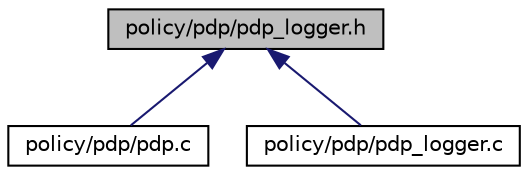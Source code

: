 digraph "policy/pdp/pdp_logger.h"
{
  edge [fontname="Helvetica",fontsize="10",labelfontname="Helvetica",labelfontsize="10"];
  node [fontname="Helvetica",fontsize="10",shape=record];
  Node2 [label="policy/pdp/pdp_logger.h",height=0.2,width=0.4,color="black", fillcolor="grey75", style="filled", fontcolor="black"];
  Node2 -> Node3 [dir="back",color="midnightblue",fontsize="10",style="solid",fontname="Helvetica"];
  Node3 [label="policy/pdp/pdp.c",height=0.2,width=0.4,color="black", fillcolor="white", style="filled",URL="$pdp_8c.html"];
  Node2 -> Node4 [dir="back",color="midnightblue",fontsize="10",style="solid",fontname="Helvetica"];
  Node4 [label="policy/pdp/pdp_logger.c",height=0.2,width=0.4,color="black", fillcolor="white", style="filled",URL="$pdp__logger_8c.html"];
}
